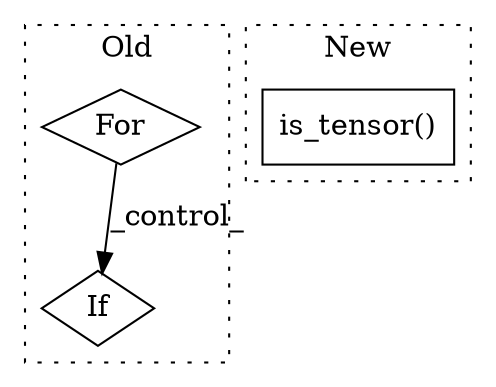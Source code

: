 digraph G {
subgraph cluster0 {
1 [label="For" a="107" s="19549,19622" l="4,14" shape="diamond"];
3 [label="If" a="96" s="19636" l="3" shape="diamond"];
label = "Old";
style="dotted";
}
subgraph cluster1 {
2 [label="is_tensor()" a="75" s="18747,18764" l="16,1" shape="box"];
label = "New";
style="dotted";
}
1 -> 3 [label="_control_"];
}